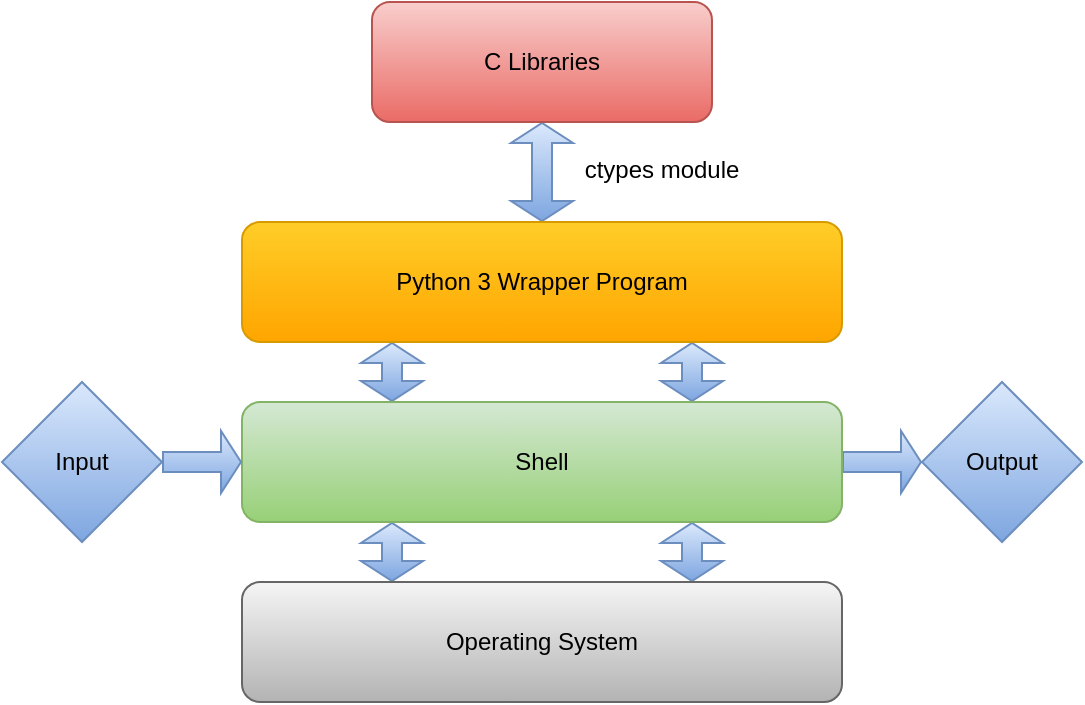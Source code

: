 <mxfile version="13.9.9" type="device"><diagram id="d0Am4GU-KbRb6eSMQMxn" name="Seite-1"><mxGraphModel dx="1086" dy="806" grid="1" gridSize="10" guides="1" tooltips="1" connect="1" arrows="1" fold="1" page="1" pageScale="1" pageWidth="827" pageHeight="1169" math="0" shadow="0"><root><mxCell id="0"/><mxCell id="1" parent="0"/><mxCell id="qwFHOch9t_S1eBVuw6Q5-6" style="edgeStyle=orthogonalEdgeStyle;rounded=0;orthogonalLoop=1;jettySize=auto;html=1;exitX=0.25;exitY=0;exitDx=0;exitDy=0;entryX=0.25;entryY=1;entryDx=0;entryDy=0;shape=flexArrow;startArrow=block;startSize=3;endSize=3;gradientColor=#7ea6e0;fillColor=#dae8fc;strokeColor=#6c8ebf;" edge="1" parent="1" source="qwFHOch9t_S1eBVuw6Q5-1" target="qwFHOch9t_S1eBVuw6Q5-2"><mxGeometry relative="1" as="geometry"/></mxCell><mxCell id="qwFHOch9t_S1eBVuw6Q5-7" style="edgeStyle=orthogonalEdgeStyle;shape=flexArrow;rounded=0;orthogonalLoop=1;jettySize=auto;html=1;exitX=0.75;exitY=0;exitDx=0;exitDy=0;entryX=0.75;entryY=1;entryDx=0;entryDy=0;startArrow=block;startSize=3;endSize=3;gradientColor=#7ea6e0;fillColor=#dae8fc;strokeColor=#6c8ebf;" edge="1" parent="1" source="qwFHOch9t_S1eBVuw6Q5-1" target="qwFHOch9t_S1eBVuw6Q5-2"><mxGeometry relative="1" as="geometry"/></mxCell><mxCell id="qwFHOch9t_S1eBVuw6Q5-1" value="Operating System" style="rounded=1;whiteSpace=wrap;html=1;gradientColor=#b3b3b3;fillColor=#f5f5f5;strokeColor=#666666;" vertex="1" parent="1"><mxGeometry x="230" y="420" width="300" height="60" as="geometry"/></mxCell><mxCell id="qwFHOch9t_S1eBVuw6Q5-8" style="edgeStyle=orthogonalEdgeStyle;shape=flexArrow;rounded=0;orthogonalLoop=1;jettySize=auto;html=1;exitX=0.25;exitY=0;exitDx=0;exitDy=0;entryX=0.25;entryY=1;entryDx=0;entryDy=0;startArrow=block;startSize=3;endSize=3;gradientColor=#7ea6e0;fillColor=#dae8fc;strokeColor=#6c8ebf;" edge="1" parent="1" source="qwFHOch9t_S1eBVuw6Q5-2" target="qwFHOch9t_S1eBVuw6Q5-3"><mxGeometry relative="1" as="geometry"/></mxCell><mxCell id="qwFHOch9t_S1eBVuw6Q5-9" style="edgeStyle=orthogonalEdgeStyle;shape=flexArrow;rounded=0;orthogonalLoop=1;jettySize=auto;html=1;exitX=0.75;exitY=0;exitDx=0;exitDy=0;entryX=0.75;entryY=1;entryDx=0;entryDy=0;startArrow=block;startSize=3;endSize=3;gradientColor=#7ea6e0;fillColor=#dae8fc;strokeColor=#6c8ebf;" edge="1" parent="1" source="qwFHOch9t_S1eBVuw6Q5-2" target="qwFHOch9t_S1eBVuw6Q5-3"><mxGeometry relative="1" as="geometry"/></mxCell><mxCell id="qwFHOch9t_S1eBVuw6Q5-13" style="edgeStyle=orthogonalEdgeStyle;shape=flexArrow;rounded=0;orthogonalLoop=1;jettySize=auto;html=1;exitX=1;exitY=0.5;exitDx=0;exitDy=0;entryX=0;entryY=0.5;entryDx=0;entryDy=0;startArrow=none;startFill=0;startSize=3;endSize=3;gradientColor=#7ea6e0;fillColor=#dae8fc;strokeColor=#6c8ebf;" edge="1" parent="1" source="qwFHOch9t_S1eBVuw6Q5-2" target="qwFHOch9t_S1eBVuw6Q5-11"><mxGeometry relative="1" as="geometry"/></mxCell><mxCell id="qwFHOch9t_S1eBVuw6Q5-2" value="Shell" style="rounded=1;whiteSpace=wrap;html=1;gradientColor=#97d077;fillColor=#d5e8d4;strokeColor=#82b366;" vertex="1" parent="1"><mxGeometry x="230" y="330" width="300" height="60" as="geometry"/></mxCell><mxCell id="qwFHOch9t_S1eBVuw6Q5-14" style="edgeStyle=orthogonalEdgeStyle;shape=flexArrow;rounded=0;orthogonalLoop=1;jettySize=auto;html=1;exitX=0.5;exitY=0;exitDx=0;exitDy=0;entryX=0.5;entryY=1;entryDx=0;entryDy=0;startArrow=block;startFill=0;startSize=3;endSize=3;gradientColor=#7ea6e0;fillColor=#dae8fc;strokeColor=#6c8ebf;" edge="1" parent="1" source="qwFHOch9t_S1eBVuw6Q5-3" target="qwFHOch9t_S1eBVuw6Q5-4"><mxGeometry relative="1" as="geometry"/></mxCell><mxCell id="qwFHOch9t_S1eBVuw6Q5-3" value="Python 3 Wrapper Program" style="rounded=1;whiteSpace=wrap;html=1;gradientColor=#ffa500;fillColor=#ffcd28;strokeColor=#d79b00;" vertex="1" parent="1"><mxGeometry x="230" y="240" width="300" height="60" as="geometry"/></mxCell><mxCell id="qwFHOch9t_S1eBVuw6Q5-4" value="C Libraries" style="rounded=1;whiteSpace=wrap;html=1;gradientColor=#ea6b66;fillColor=#f8cecc;strokeColor=#b85450;" vertex="1" parent="1"><mxGeometry x="295" y="130" width="170" height="60" as="geometry"/></mxCell><mxCell id="qwFHOch9t_S1eBVuw6Q5-12" style="edgeStyle=orthogonalEdgeStyle;shape=flexArrow;rounded=0;orthogonalLoop=1;jettySize=auto;html=1;exitX=1;exitY=0.5;exitDx=0;exitDy=0;entryX=0;entryY=0.5;entryDx=0;entryDy=0;startArrow=none;startSize=3;endSize=3;startFill=0;gradientColor=#7ea6e0;fillColor=#dae8fc;strokeColor=#6c8ebf;" edge="1" parent="1" source="qwFHOch9t_S1eBVuw6Q5-10" target="qwFHOch9t_S1eBVuw6Q5-2"><mxGeometry relative="1" as="geometry"/></mxCell><mxCell id="qwFHOch9t_S1eBVuw6Q5-10" value="Input" style="rhombus;whiteSpace=wrap;html=1;gradientColor=#7ea6e0;fillColor=#dae8fc;strokeColor=#6c8ebf;" vertex="1" parent="1"><mxGeometry x="110" y="320" width="80" height="80" as="geometry"/></mxCell><mxCell id="qwFHOch9t_S1eBVuw6Q5-11" value="Output" style="rhombus;whiteSpace=wrap;html=1;gradientColor=#7ea6e0;fillColor=#dae8fc;strokeColor=#6c8ebf;" vertex="1" parent="1"><mxGeometry x="570" y="320" width="80" height="80" as="geometry"/></mxCell><mxCell id="qwFHOch9t_S1eBVuw6Q5-15" value="ctypes module" style="text;html=1;strokeColor=none;fillColor=none;align=center;verticalAlign=middle;whiteSpace=wrap;rounded=0;" vertex="1" parent="1"><mxGeometry x="390" y="204" width="100" height="20" as="geometry"/></mxCell></root></mxGraphModel></diagram></mxfile>
